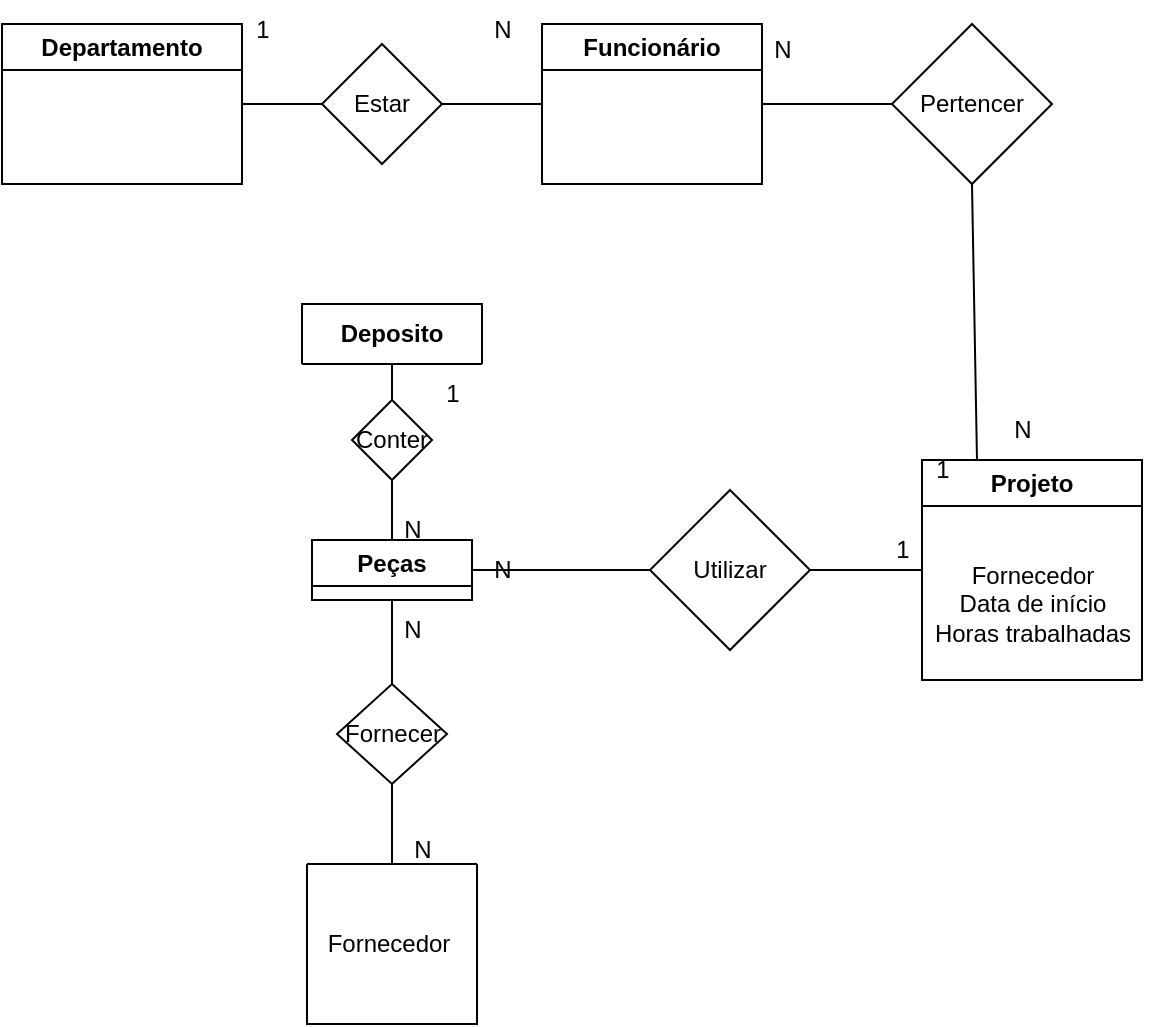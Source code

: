 <mxfile version="21.6.9" type="github">
  <diagram name="Página-1" id="uLX-gi1BrhmAP5r8ZPyA">
    <mxGraphModel dx="1434" dy="722" grid="1" gridSize="10" guides="1" tooltips="1" connect="1" arrows="1" fold="1" page="1" pageScale="1" pageWidth="827" pageHeight="1169" math="0" shadow="0">
      <root>
        <mxCell id="0" />
        <mxCell id="1" parent="0" />
        <mxCell id="0y-mOrQwOT58dp0MpvlS-1" value="Departamento" style="swimlane;whiteSpace=wrap;html=1;" vertex="1" collapsed="1" parent="1">
          <mxGeometry x="50" y="50" width="120" height="80" as="geometry">
            <mxRectangle x="50" y="40" width="130" height="130" as="alternateBounds" />
          </mxGeometry>
        </mxCell>
        <mxCell id="0y-mOrQwOT58dp0MpvlS-3" value="Funcionário" style="swimlane;whiteSpace=wrap;html=1;" vertex="1" collapsed="1" parent="1">
          <mxGeometry x="320" y="50" width="110" height="80" as="geometry">
            <mxRectangle x="310" y="280" width="200" height="200" as="alternateBounds" />
          </mxGeometry>
        </mxCell>
        <mxCell id="0y-mOrQwOT58dp0MpvlS-4" value="Peças" style="swimlane;whiteSpace=wrap;html=1;" vertex="1" collapsed="1" parent="1">
          <mxGeometry x="205" y="308" width="80" height="30" as="geometry">
            <mxRectangle x="310" y="280" width="200" height="200" as="alternateBounds" />
          </mxGeometry>
        </mxCell>
        <mxCell id="0y-mOrQwOT58dp0MpvlS-5" value="Projeto" style="swimlane;whiteSpace=wrap;html=1;" vertex="1" collapsed="1" parent="1">
          <mxGeometry x="510" y="268" width="110" height="110" as="geometry">
            <mxRectangle x="310" y="280" width="200" height="200" as="alternateBounds" />
          </mxGeometry>
        </mxCell>
        <mxCell id="0y-mOrQwOT58dp0MpvlS-6" value="Deposito" style="swimlane;whiteSpace=wrap;html=1;startSize=30;" vertex="1" collapsed="1" parent="1">
          <mxGeometry x="200" y="190" width="90" height="30" as="geometry">
            <mxRectangle x="310" y="280" width="200" height="200" as="alternateBounds" />
          </mxGeometry>
        </mxCell>
        <mxCell id="0y-mOrQwOT58dp0MpvlS-9" value="Conter" style="rhombus;whiteSpace=wrap;html=1;" vertex="1" parent="1">
          <mxGeometry x="225" y="238" width="40" height="40" as="geometry" />
        </mxCell>
        <mxCell id="0y-mOrQwOT58dp0MpvlS-10" value="Utilizar" style="rhombus;whiteSpace=wrap;html=1;" vertex="1" parent="1">
          <mxGeometry x="374" y="283" width="80" height="80" as="geometry" />
        </mxCell>
        <mxCell id="0y-mOrQwOT58dp0MpvlS-11" value="Pertencer" style="rhombus;whiteSpace=wrap;html=1;" vertex="1" parent="1">
          <mxGeometry x="495" y="50" width="80" height="80" as="geometry" />
        </mxCell>
        <mxCell id="0y-mOrQwOT58dp0MpvlS-12" value="Estar" style="rhombus;whiteSpace=wrap;html=1;" vertex="1" parent="1">
          <mxGeometry x="210" y="60" width="60" height="60" as="geometry" />
        </mxCell>
        <mxCell id="0y-mOrQwOT58dp0MpvlS-13" value="" style="endArrow=none;html=1;rounded=0;exitX=1;exitY=0.5;exitDx=0;exitDy=0;entryX=0;entryY=0.5;entryDx=0;entryDy=0;" edge="1" parent="1" source="0y-mOrQwOT58dp0MpvlS-12" target="0y-mOrQwOT58dp0MpvlS-3">
          <mxGeometry width="50" height="50" relative="1" as="geometry">
            <mxPoint x="270" y="110" as="sourcePoint" />
            <mxPoint x="320" y="60" as="targetPoint" />
          </mxGeometry>
        </mxCell>
        <mxCell id="0y-mOrQwOT58dp0MpvlS-14" value="" style="endArrow=none;html=1;rounded=0;exitX=1;exitY=0.5;exitDx=0;exitDy=0;entryX=0;entryY=0.5;entryDx=0;entryDy=0;" edge="1" parent="1" source="0y-mOrQwOT58dp0MpvlS-1" target="0y-mOrQwOT58dp0MpvlS-12">
          <mxGeometry width="50" height="50" relative="1" as="geometry">
            <mxPoint x="160" y="110" as="sourcePoint" />
            <mxPoint x="210" y="60" as="targetPoint" />
          </mxGeometry>
        </mxCell>
        <mxCell id="0y-mOrQwOT58dp0MpvlS-16" value="" style="endArrow=none;html=1;rounded=0;entryX=0.5;entryY=1;entryDx=0;entryDy=0;exitX=0.25;exitY=0;exitDx=0;exitDy=0;" edge="1" parent="1" source="0y-mOrQwOT58dp0MpvlS-5" target="0y-mOrQwOT58dp0MpvlS-11">
          <mxGeometry width="50" height="50" relative="1" as="geometry">
            <mxPoint x="480" y="260" as="sourcePoint" />
            <mxPoint x="530" y="210" as="targetPoint" />
          </mxGeometry>
        </mxCell>
        <mxCell id="0y-mOrQwOT58dp0MpvlS-17" value="" style="endArrow=none;html=1;rounded=0;exitX=1;exitY=0.5;exitDx=0;exitDy=0;entryX=0;entryY=0.5;entryDx=0;entryDy=0;" edge="1" parent="1" source="0y-mOrQwOT58dp0MpvlS-3" target="0y-mOrQwOT58dp0MpvlS-11">
          <mxGeometry width="50" height="50" relative="1" as="geometry">
            <mxPoint x="390" y="400" as="sourcePoint" />
            <mxPoint x="480" y="60" as="targetPoint" />
          </mxGeometry>
        </mxCell>
        <mxCell id="0y-mOrQwOT58dp0MpvlS-18" value="" style="endArrow=none;html=1;rounded=0;exitX=1;exitY=0.5;exitDx=0;exitDy=0;entryX=0;entryY=0.5;entryDx=0;entryDy=0;" edge="1" parent="1" source="0y-mOrQwOT58dp0MpvlS-10" target="0y-mOrQwOT58dp0MpvlS-5">
          <mxGeometry width="50" height="50" relative="1" as="geometry">
            <mxPoint x="390" y="400" as="sourcePoint" />
            <mxPoint x="440" y="350" as="targetPoint" />
          </mxGeometry>
        </mxCell>
        <mxCell id="0y-mOrQwOT58dp0MpvlS-19" value="" style="endArrow=none;html=1;rounded=0;exitX=0;exitY=0.5;exitDx=0;exitDy=0;entryX=1;entryY=0.5;entryDx=0;entryDy=0;" edge="1" parent="1" source="0y-mOrQwOT58dp0MpvlS-10" target="0y-mOrQwOT58dp0MpvlS-4">
          <mxGeometry width="50" height="50" relative="1" as="geometry">
            <mxPoint x="390" y="400" as="sourcePoint" />
            <mxPoint x="440" y="350" as="targetPoint" />
          </mxGeometry>
        </mxCell>
        <mxCell id="0y-mOrQwOT58dp0MpvlS-20" value="" style="endArrow=none;html=1;rounded=0;entryX=0.5;entryY=1;entryDx=0;entryDy=0;exitX=0.5;exitY=0;exitDx=0;exitDy=0;" edge="1" parent="1" source="0y-mOrQwOT58dp0MpvlS-9" target="0y-mOrQwOT58dp0MpvlS-6">
          <mxGeometry width="50" height="50" relative="1" as="geometry">
            <mxPoint x="395" y="440" as="sourcePoint" />
            <mxPoint x="445" y="390" as="targetPoint" />
          </mxGeometry>
        </mxCell>
        <mxCell id="0y-mOrQwOT58dp0MpvlS-21" value="" style="endArrow=none;html=1;rounded=0;exitX=0.5;exitY=1;exitDx=0;exitDy=0;entryX=0.5;entryY=0;entryDx=0;entryDy=0;" edge="1" parent="1" source="0y-mOrQwOT58dp0MpvlS-9" target="0y-mOrQwOT58dp0MpvlS-4">
          <mxGeometry width="50" height="50" relative="1" as="geometry">
            <mxPoint x="395" y="440" as="sourcePoint" />
            <mxPoint x="445" y="390" as="targetPoint" />
          </mxGeometry>
        </mxCell>
        <mxCell id="0y-mOrQwOT58dp0MpvlS-22" value="Fornecer" style="rhombus;whiteSpace=wrap;html=1;" vertex="1" parent="1">
          <mxGeometry x="217.5" y="380" width="55" height="50" as="geometry" />
        </mxCell>
        <mxCell id="0y-mOrQwOT58dp0MpvlS-24" value="" style="swimlane;startSize=0;" vertex="1" parent="1">
          <mxGeometry x="202.5" y="470" width="85" height="80" as="geometry" />
        </mxCell>
        <mxCell id="0y-mOrQwOT58dp0MpvlS-25" value="Fornecedor" style="text;html=1;align=center;verticalAlign=middle;resizable=0;points=[];autosize=1;strokeColor=none;fillColor=none;" vertex="1" parent="0y-mOrQwOT58dp0MpvlS-24">
          <mxGeometry x="-5" y="25" width="90" height="30" as="geometry" />
        </mxCell>
        <mxCell id="0y-mOrQwOT58dp0MpvlS-36" value="N" style="text;html=1;align=center;verticalAlign=middle;resizable=0;points=[];autosize=1;strokeColor=none;fillColor=none;" vertex="1" parent="0y-mOrQwOT58dp0MpvlS-24">
          <mxGeometry x="42.5" y="-22" width="30" height="30" as="geometry" />
        </mxCell>
        <mxCell id="0y-mOrQwOT58dp0MpvlS-27" value="" style="endArrow=none;html=1;rounded=0;exitX=0.5;exitY=0;exitDx=0;exitDy=0;entryX=0.5;entryY=1;entryDx=0;entryDy=0;" edge="1" parent="1" source="0y-mOrQwOT58dp0MpvlS-24" target="0y-mOrQwOT58dp0MpvlS-22">
          <mxGeometry width="50" height="50" relative="1" as="geometry">
            <mxPoint x="395" y="440" as="sourcePoint" />
            <mxPoint x="445" y="390" as="targetPoint" />
          </mxGeometry>
        </mxCell>
        <mxCell id="0y-mOrQwOT58dp0MpvlS-28" value="" style="endArrow=none;html=1;rounded=0;exitX=0.5;exitY=1;exitDx=0;exitDy=0;entryX=0.5;entryY=0;entryDx=0;entryDy=0;" edge="1" parent="1" source="0y-mOrQwOT58dp0MpvlS-4" target="0y-mOrQwOT58dp0MpvlS-22">
          <mxGeometry width="50" height="50" relative="1" as="geometry">
            <mxPoint x="395" y="440" as="sourcePoint" />
            <mxPoint x="445" y="390" as="targetPoint" />
          </mxGeometry>
        </mxCell>
        <mxCell id="0y-mOrQwOT58dp0MpvlS-29" value="N" style="text;html=1;align=center;verticalAlign=middle;resizable=0;points=[];autosize=1;strokeColor=none;fillColor=none;" vertex="1" parent="1">
          <mxGeometry x="240" y="338" width="30" height="30" as="geometry" />
        </mxCell>
        <mxCell id="0y-mOrQwOT58dp0MpvlS-30" value="1" style="text;html=1;align=center;verticalAlign=middle;resizable=0;points=[];autosize=1;strokeColor=none;fillColor=none;" vertex="1" parent="1">
          <mxGeometry x="165" y="38" width="30" height="30" as="geometry" />
        </mxCell>
        <mxCell id="0y-mOrQwOT58dp0MpvlS-31" value="N" style="text;html=1;align=center;verticalAlign=middle;resizable=0;points=[];autosize=1;strokeColor=none;fillColor=none;" vertex="1" parent="1">
          <mxGeometry x="285" y="38" width="30" height="30" as="geometry" />
        </mxCell>
        <mxCell id="0y-mOrQwOT58dp0MpvlS-32" value="N" style="text;html=1;align=center;verticalAlign=middle;resizable=0;points=[];autosize=1;strokeColor=none;fillColor=none;" vertex="1" parent="1">
          <mxGeometry x="425" y="48" width="30" height="30" as="geometry" />
        </mxCell>
        <mxCell id="0y-mOrQwOT58dp0MpvlS-33" value="N" style="text;html=1;align=center;verticalAlign=middle;resizable=0;points=[];autosize=1;strokeColor=none;fillColor=none;" vertex="1" parent="1">
          <mxGeometry x="545" y="238" width="30" height="30" as="geometry" />
        </mxCell>
        <mxCell id="0y-mOrQwOT58dp0MpvlS-34" value="1" style="text;html=1;align=center;verticalAlign=middle;resizable=0;points=[];autosize=1;strokeColor=none;fillColor=none;" vertex="1" parent="1">
          <mxGeometry x="505" y="258" width="30" height="30" as="geometry" />
        </mxCell>
        <mxCell id="0y-mOrQwOT58dp0MpvlS-35" value="N" style="text;html=1;align=center;verticalAlign=middle;resizable=0;points=[];autosize=1;strokeColor=none;fillColor=none;" vertex="1" parent="1">
          <mxGeometry x="285" y="308" width="30" height="30" as="geometry" />
        </mxCell>
        <mxCell id="0y-mOrQwOT58dp0MpvlS-37" value="1" style="text;html=1;align=center;verticalAlign=middle;resizable=0;points=[];autosize=1;strokeColor=none;fillColor=none;" vertex="1" parent="1">
          <mxGeometry x="260" y="220" width="30" height="30" as="geometry" />
        </mxCell>
        <mxCell id="0y-mOrQwOT58dp0MpvlS-39" value="&lt;div&gt;Fornecedor&lt;/div&gt;&lt;div&gt;Data de início&lt;/div&gt;&lt;div&gt;Horas trabalhadas&lt;br&gt;&lt;/div&gt;" style="text;html=1;align=center;verticalAlign=middle;resizable=0;points=[];autosize=1;strokeColor=none;fillColor=none;" vertex="1" parent="1">
          <mxGeometry x="505" y="310" width="120" height="60" as="geometry" />
        </mxCell>
        <mxCell id="0y-mOrQwOT58dp0MpvlS-40" value="1" style="text;html=1;align=center;verticalAlign=middle;resizable=0;points=[];autosize=1;strokeColor=none;fillColor=none;" vertex="1" parent="1">
          <mxGeometry x="485" y="298" width="30" height="30" as="geometry" />
        </mxCell>
        <mxCell id="0y-mOrQwOT58dp0MpvlS-41" value="N" style="text;html=1;align=center;verticalAlign=middle;resizable=0;points=[];autosize=1;strokeColor=none;fillColor=none;" vertex="1" parent="1">
          <mxGeometry x="240" y="288" width="30" height="30" as="geometry" />
        </mxCell>
      </root>
    </mxGraphModel>
  </diagram>
</mxfile>
